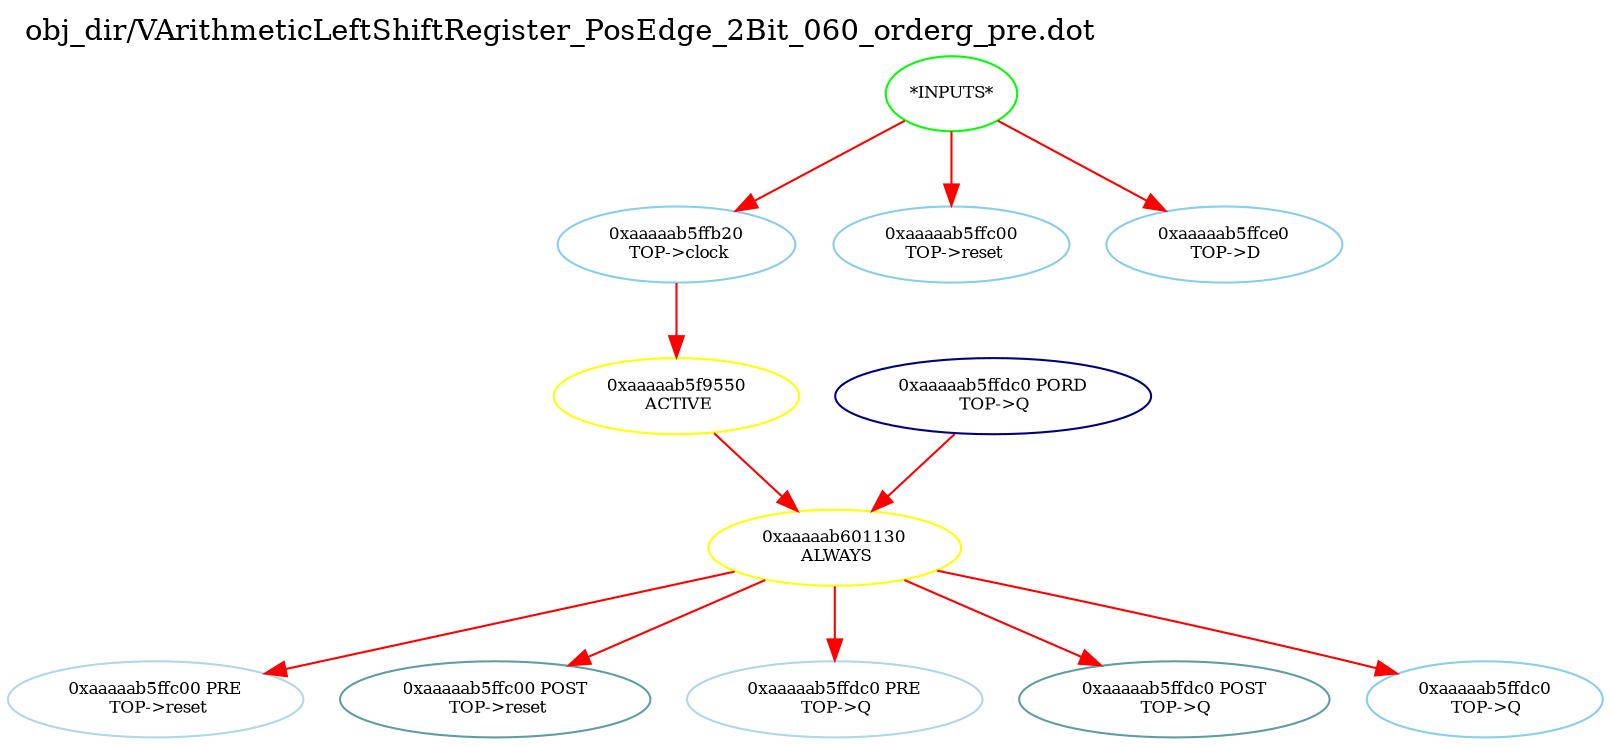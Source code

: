 digraph v3graph {
	graph	[label="obj_dir/VArithmeticLeftShiftRegister_PosEdge_2Bit_060_orderg_pre.dot",
		 labelloc=t, labeljust=l,
		 //size="7.5,10",
		 rankdir=TB];
	n0	[fontsize=8 label="*INPUTS*", color=green];
	n0xaaaaab5ff960_1	[fontsize=8 label="0xaaaaab5ffb20\n TOP->clock", color=skyblue];
	n0xaaaaab5ff960_2	[fontsize=8 label="0xaaaaab5ffc00\n TOP->reset", color=skyblue];
	n0xaaaaab5ff960_3	[fontsize=8 label="0xaaaaab5ffce0\n TOP->D", color=skyblue];
	n0xaaaaab5ff960_4	[fontsize=8 label="0xaaaaab5f9550\n ACTIVE", color=yellow];
	n0xaaaaab5ff960_5	[fontsize=8 label="0xaaaaab601130\n ALWAYS", color=yellow];
	n0xaaaaab5ff960_6	[fontsize=8 label="0xaaaaab5ffc00 PRE\n TOP->reset", color=lightblue];
	n0xaaaaab5ff960_7	[fontsize=8 label="0xaaaaab5ffc00 POST\n TOP->reset", color=CadetBlue];
	n0xaaaaab5ff960_8	[fontsize=8 label="0xaaaaab5ffdc0 PRE\n TOP->Q", color=lightblue];
	n0xaaaaab5ff960_9	[fontsize=8 label="0xaaaaab5ffdc0 POST\n TOP->Q", color=CadetBlue];
	n0xaaaaab5ff960_10	[fontsize=8 label="0xaaaaab5ffdc0 PORD\n TOP->Q", color=NavyBlue];
	n0xaaaaab5ff960_11	[fontsize=8 label="0xaaaaab5ffdc0\n TOP->Q", color=skyblue];
	n0 -> n0xaaaaab5ff960_1 [fontsize=8 label="" weight=1 color=red];
	n0 -> n0xaaaaab5ff960_2 [fontsize=8 label="" weight=1 color=red];
	n0 -> n0xaaaaab5ff960_3 [fontsize=8 label="" weight=1 color=red];
	n0xaaaaab5ff960_1 -> n0xaaaaab5ff960_4 [fontsize=8 label="" weight=8 color=red];
	n0xaaaaab5ff960_4 -> n0xaaaaab5ff960_5 [fontsize=8 label="" weight=32 color=red];
	n0xaaaaab5ff960_5 -> n0xaaaaab5ff960_6 [fontsize=8 label="" weight=32 color=red];
	n0xaaaaab5ff960_5 -> n0xaaaaab5ff960_7 [fontsize=8 label="" weight=2 color=red];
	n0xaaaaab5ff960_5 -> n0xaaaaab5ff960_8 [fontsize=8 label="" weight=32 color=red];
	n0xaaaaab5ff960_5 -> n0xaaaaab5ff960_9 [fontsize=8 label="" weight=2 color=red];
	n0xaaaaab5ff960_5 -> n0xaaaaab5ff960_11 [fontsize=8 label="" weight=32 color=red];
	n0xaaaaab5ff960_10 -> n0xaaaaab5ff960_5 [fontsize=8 label="" weight=32 color=red];
}
